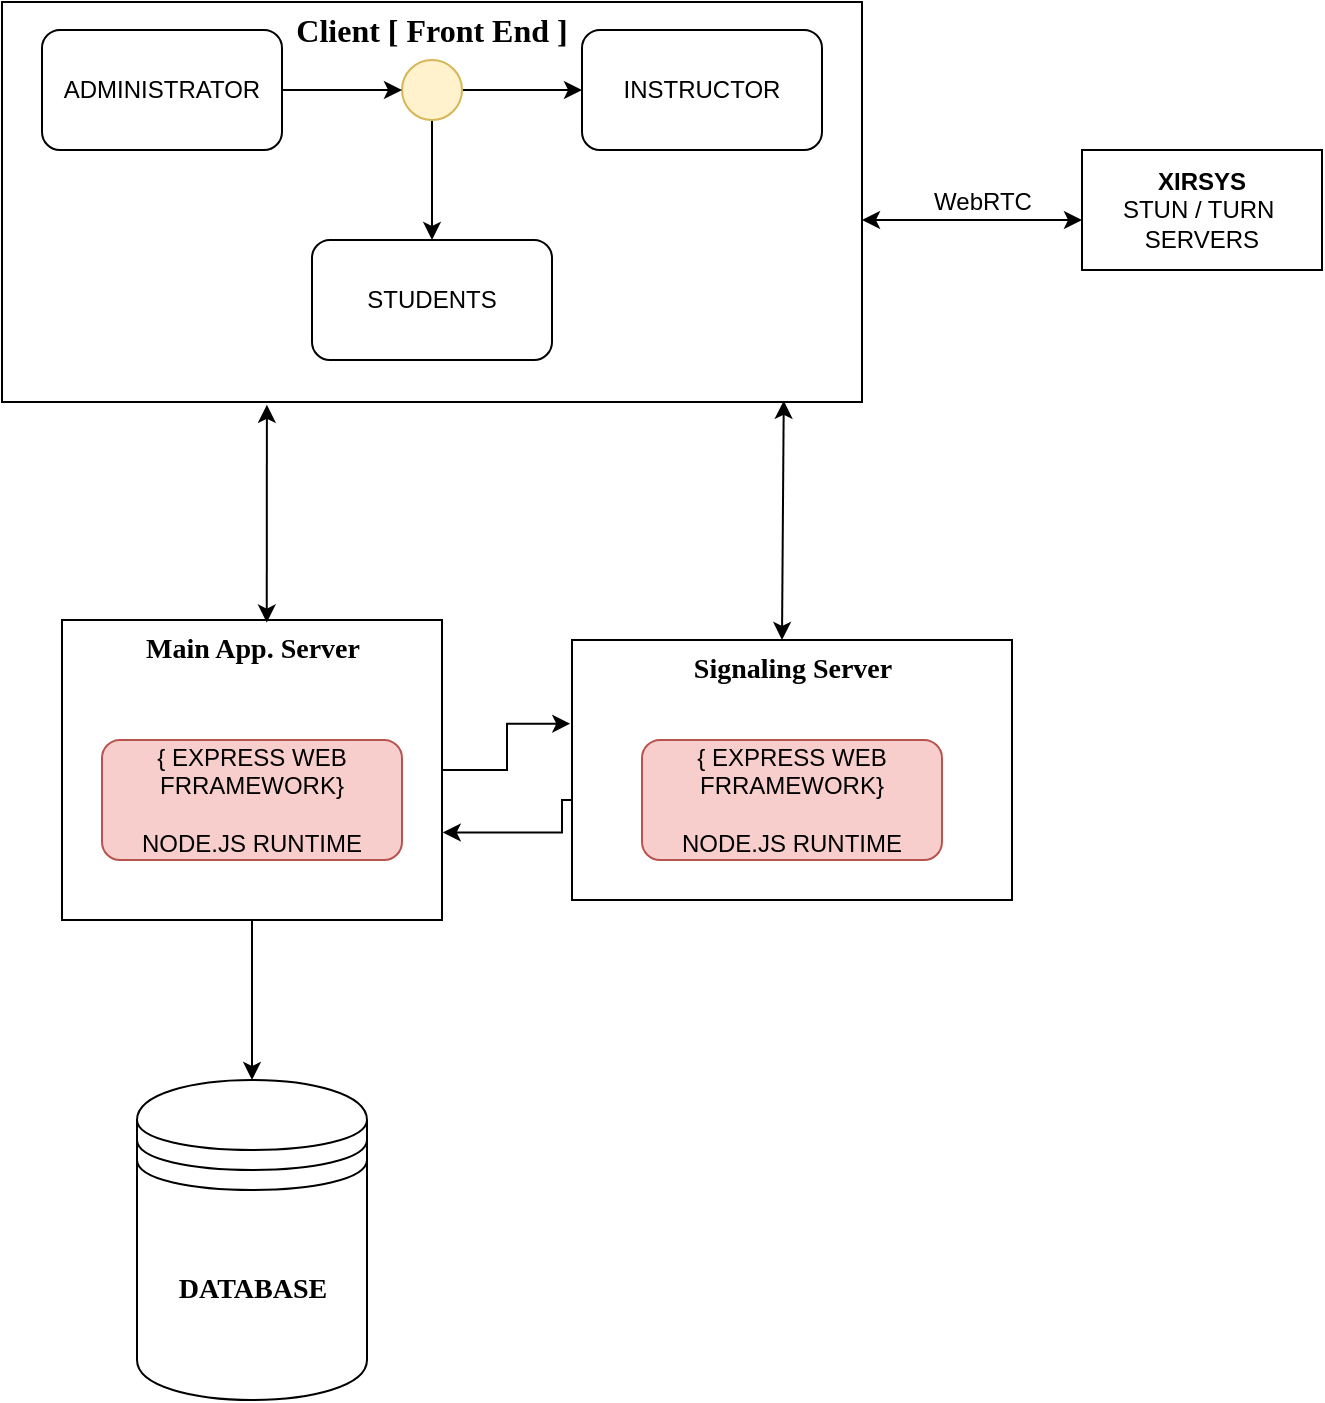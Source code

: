<mxfile version="24.5.1" type="device">
  <diagram name="Page-1" id="GaY7u0Aua6wlqC8UAFMl">
    <mxGraphModel dx="1099" dy="815" grid="1" gridSize="10" guides="1" tooltips="1" connect="1" arrows="1" fold="1" page="1" pageScale="1" pageWidth="850" pageHeight="1100" math="0" shadow="0">
      <root>
        <mxCell id="0" />
        <mxCell id="1" parent="0" />
        <mxCell id="1A9r6Xzu8k346NUwMjK1-44" value="" style="rounded=0;whiteSpace=wrap;html=1;" vertex="1" parent="1">
          <mxGeometry x="60" y="360" width="190" height="150" as="geometry" />
        </mxCell>
        <mxCell id="1A9r6Xzu8k346NUwMjK1-43" value="" style="rounded=0;whiteSpace=wrap;html=1;" vertex="1" parent="1">
          <mxGeometry x="315" y="370" width="220" height="130" as="geometry" />
        </mxCell>
        <mxCell id="1A9r6Xzu8k346NUwMjK1-31" style="edgeStyle=orthogonalEdgeStyle;rounded=0;orthogonalLoop=1;jettySize=auto;html=1;entryX=0.5;entryY=0;entryDx=0;entryDy=0;exitX=0.5;exitY=1;exitDx=0;exitDy=0;" edge="1" parent="1" source="1A9r6Xzu8k346NUwMjK1-44" target="1A9r6Xzu8k346NUwMjK1-30">
          <mxGeometry relative="1" as="geometry">
            <mxPoint x="155" y="540" as="sourcePoint" />
          </mxGeometry>
        </mxCell>
        <mxCell id="1A9r6Xzu8k346NUwMjK1-3" value="" style="rounded=0;whiteSpace=wrap;html=1;" vertex="1" parent="1">
          <mxGeometry x="30" y="51" width="430" height="200" as="geometry" />
        </mxCell>
        <mxCell id="1A9r6Xzu8k346NUwMjK1-4" value="&lt;font style=&quot;font-size: 16px;&quot; face=&quot;Times New Roman&quot;&gt;&lt;b&gt;Client [ Front End ]&lt;/b&gt;&lt;/font&gt;" style="text;html=1;align=center;verticalAlign=middle;whiteSpace=wrap;rounded=0;" vertex="1" parent="1">
          <mxGeometry x="170" y="50" width="150" height="30" as="geometry" />
        </mxCell>
        <mxCell id="1A9r6Xzu8k346NUwMjK1-10" value="" style="edgeStyle=orthogonalEdgeStyle;rounded=0;orthogonalLoop=1;jettySize=auto;html=1;" edge="1" parent="1" source="1A9r6Xzu8k346NUwMjK1-6" target="1A9r6Xzu8k346NUwMjK1-9">
          <mxGeometry relative="1" as="geometry" />
        </mxCell>
        <mxCell id="1A9r6Xzu8k346NUwMjK1-14" style="edgeStyle=orthogonalEdgeStyle;rounded=0;orthogonalLoop=1;jettySize=auto;html=1;entryX=0;entryY=0.5;entryDx=0;entryDy=0;" edge="1" parent="1" source="1A9r6Xzu8k346NUwMjK1-6" target="1A9r6Xzu8k346NUwMjK1-7">
          <mxGeometry relative="1" as="geometry" />
        </mxCell>
        <mxCell id="1A9r6Xzu8k346NUwMjK1-6" value="" style="ellipse;whiteSpace=wrap;html=1;aspect=fixed;labelBackgroundColor=none;fillColor=#fff2cc;strokeColor=#d6b656;" vertex="1" parent="1">
          <mxGeometry x="230" y="80" width="30" height="30" as="geometry" />
        </mxCell>
        <mxCell id="1A9r6Xzu8k346NUwMjK1-7" value="INSTRUCTOR" style="rounded=1;whiteSpace=wrap;html=1;" vertex="1" parent="1">
          <mxGeometry x="320" y="65" width="120" height="60" as="geometry" />
        </mxCell>
        <mxCell id="1A9r6Xzu8k346NUwMjK1-8" value="ADMINISTRATOR" style="rounded=1;whiteSpace=wrap;html=1;" vertex="1" parent="1">
          <mxGeometry x="50" y="65" width="120" height="60" as="geometry" />
        </mxCell>
        <mxCell id="1A9r6Xzu8k346NUwMjK1-9" value="STUDENTS" style="rounded=1;whiteSpace=wrap;html=1;" vertex="1" parent="1">
          <mxGeometry x="185" y="170" width="120" height="60" as="geometry" />
        </mxCell>
        <mxCell id="1A9r6Xzu8k346NUwMjK1-15" value="" style="endArrow=classic;html=1;rounded=0;entryX=0;entryY=0.5;entryDx=0;entryDy=0;exitX=1;exitY=0.5;exitDx=0;exitDy=0;" edge="1" parent="1" source="1A9r6Xzu8k346NUwMjK1-8" target="1A9r6Xzu8k346NUwMjK1-6">
          <mxGeometry width="50" height="50" relative="1" as="geometry">
            <mxPoint x="323" y="150" as="sourcePoint" />
            <mxPoint x="373" y="100" as="targetPoint" />
          </mxGeometry>
        </mxCell>
        <mxCell id="1A9r6Xzu8k346NUwMjK1-23" value="" style="endArrow=classic;startArrow=classic;html=1;rounded=0;exitX=0.541;exitY=0.007;exitDx=0;exitDy=0;exitPerimeter=0;entryX=0.308;entryY=1.007;entryDx=0;entryDy=0;entryPerimeter=0;" edge="1" parent="1" target="1A9r6Xzu8k346NUwMjK1-3">
          <mxGeometry width="50" height="50" relative="1" as="geometry">
            <mxPoint x="162.38" y="361.26" as="sourcePoint" />
            <mxPoint x="252" y="252" as="targetPoint" />
          </mxGeometry>
        </mxCell>
        <mxCell id="1A9r6Xzu8k346NUwMjK1-30" value="&lt;font size=&quot;1&quot; face=&quot;Times New Roman&quot;&gt;&lt;b style=&quot;font-size: 14px;&quot;&gt;DATABASE&lt;/b&gt;&lt;/font&gt;" style="shape=datastore;whiteSpace=wrap;html=1;" vertex="1" parent="1">
          <mxGeometry x="97.5" y="590" width="115" height="160" as="geometry" />
        </mxCell>
        <mxCell id="1A9r6Xzu8k346NUwMjK1-32" value="{ EXPRESS WEB FRRAMEWORK}&lt;div&gt;&lt;br&gt;&lt;/div&gt;&lt;div&gt;NODE.JS RUNTIME&lt;/div&gt;" style="rounded=1;whiteSpace=wrap;html=1;fillColor=#f8cecc;strokeColor=#b85450;" vertex="1" parent="1">
          <mxGeometry x="80" y="420" width="150" height="60" as="geometry" />
        </mxCell>
        <mxCell id="1A9r6Xzu8k346NUwMjK1-34" value="&lt;b&gt;&lt;font style=&quot;font-size: 14px;&quot; face=&quot;Times New Roman&quot;&gt;Main App. Server&lt;/font&gt;&lt;/b&gt;" style="text;html=1;align=center;verticalAlign=middle;resizable=0;points=[];autosize=1;strokeColor=none;fillColor=none;" vertex="1" parent="1">
          <mxGeometry x="90" y="360" width="130" height="30" as="geometry" />
        </mxCell>
        <mxCell id="1A9r6Xzu8k346NUwMjK1-36" value="&lt;b&gt;XIRSYS&lt;/b&gt;&lt;div&gt;STUN / TURN&amp;nbsp;&lt;div&gt;SERVERS&lt;/div&gt;&lt;/div&gt;" style="rounded=0;whiteSpace=wrap;html=1;" vertex="1" parent="1">
          <mxGeometry x="570" y="125" width="120" height="60" as="geometry" />
        </mxCell>
        <mxCell id="1A9r6Xzu8k346NUwMjK1-37" value="" style="endArrow=classic;startArrow=classic;html=1;rounded=0;" edge="1" parent="1">
          <mxGeometry width="50" height="50" relative="1" as="geometry">
            <mxPoint x="460" y="160" as="sourcePoint" />
            <mxPoint x="570" y="160" as="targetPoint" />
          </mxGeometry>
        </mxCell>
        <mxCell id="1A9r6Xzu8k346NUwMjK1-38" value="WebRTC" style="text;html=1;align=center;verticalAlign=middle;resizable=0;points=[];autosize=1;strokeColor=none;fillColor=none;" vertex="1" parent="1">
          <mxGeometry x="485" y="136" width="70" height="30" as="geometry" />
        </mxCell>
        <mxCell id="1A9r6Xzu8k346NUwMjK1-40" value="{ EXPRESS WEB FRRAMEWORK}&lt;div&gt;&lt;br&gt;&lt;/div&gt;&lt;div&gt;NODE.JS RUNTIME&lt;/div&gt;" style="rounded=1;whiteSpace=wrap;html=1;fillColor=#f8cecc;strokeColor=#b85450;" vertex="1" parent="1">
          <mxGeometry x="350" y="420" width="150" height="60" as="geometry" />
        </mxCell>
        <mxCell id="1A9r6Xzu8k346NUwMjK1-41" value="&lt;b&gt;&lt;font style=&quot;font-size: 14px;&quot; face=&quot;Times New Roman&quot;&gt;Signaling Server&lt;/font&gt;&lt;/b&gt;" style="text;html=1;align=center;verticalAlign=middle;resizable=0;points=[];autosize=1;strokeColor=none;fillColor=none;" vertex="1" parent="1">
          <mxGeometry x="365" y="370" width="120" height="30" as="geometry" />
        </mxCell>
        <mxCell id="1A9r6Xzu8k346NUwMjK1-42" value="" style="endArrow=classic;startArrow=classic;html=1;rounded=0;exitX=0.541;exitY=0.007;exitDx=0;exitDy=0;exitPerimeter=0;entryX=0.909;entryY=0.997;entryDx=0;entryDy=0;entryPerimeter=0;" edge="1" parent="1" target="1A9r6Xzu8k346NUwMjK1-3">
          <mxGeometry width="50" height="50" relative="1" as="geometry">
            <mxPoint x="420" y="370" as="sourcePoint" />
            <mxPoint x="420" y="261" as="targetPoint" />
          </mxGeometry>
        </mxCell>
        <mxCell id="1A9r6Xzu8k346NUwMjK1-45" style="edgeStyle=orthogonalEdgeStyle;rounded=0;orthogonalLoop=1;jettySize=auto;html=1;entryX=-0.004;entryY=0.322;entryDx=0;entryDy=0;entryPerimeter=0;" edge="1" parent="1" source="1A9r6Xzu8k346NUwMjK1-44" target="1A9r6Xzu8k346NUwMjK1-43">
          <mxGeometry relative="1" as="geometry" />
        </mxCell>
        <mxCell id="1A9r6Xzu8k346NUwMjK1-46" style="edgeStyle=orthogonalEdgeStyle;rounded=0;orthogonalLoop=1;jettySize=auto;html=1;entryX=1.002;entryY=0.708;entryDx=0;entryDy=0;entryPerimeter=0;" edge="1" parent="1" source="1A9r6Xzu8k346NUwMjK1-43" target="1A9r6Xzu8k346NUwMjK1-44">
          <mxGeometry relative="1" as="geometry">
            <Array as="points">
              <mxPoint x="310" y="450" />
              <mxPoint x="310" y="466" />
            </Array>
          </mxGeometry>
        </mxCell>
      </root>
    </mxGraphModel>
  </diagram>
</mxfile>
